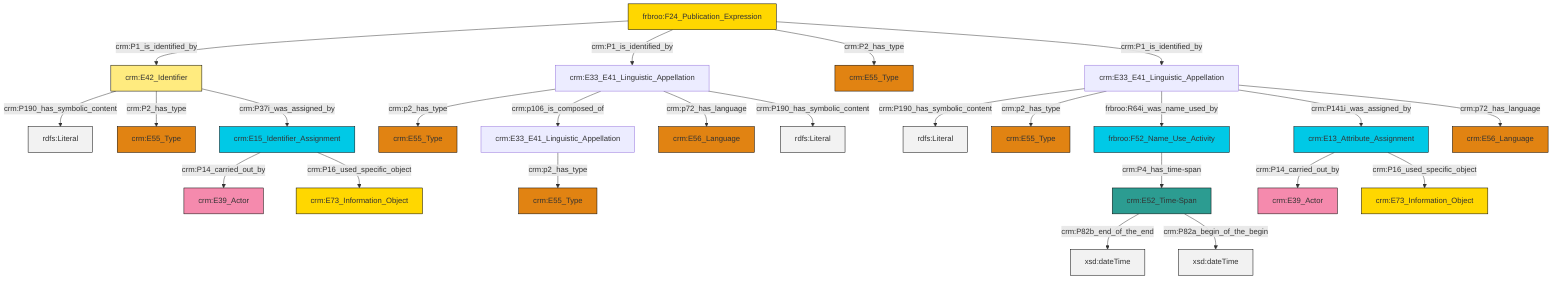 graph TD
classDef Literal fill:#f2f2f2,stroke:#000000;
classDef CRM_Entity fill:#FFFFFF,stroke:#000000;
classDef Temporal_Entity fill:#00C9E6, stroke:#000000;
classDef Type fill:#E18312, stroke:#000000;
classDef Time-Span fill:#2C9C91, stroke:#000000;
classDef Appellation fill:#FFEB7F, stroke:#000000;
classDef Place fill:#008836, stroke:#000000;
classDef Persistent_Item fill:#B266B2, stroke:#000000;
classDef Conceptual_Object fill:#FFD700, stroke:#000000;
classDef Physical_Thing fill:#D2B48C, stroke:#000000;
classDef Actor fill:#f58aad, stroke:#000000;
classDef PC_Classes fill:#4ce600, stroke:#000000;
classDef Multi fill:#cccccc,stroke:#000000;

2["crm:E33_E41_Linguistic_Appellation"]:::Default -->|crm:p2_has_type| 3["crm:E55_Type"]:::Type
4["frbroo:F24_Publication_Expression"]:::Conceptual_Object -->|crm:P1_is_identified_by| 5["crm:E42_Identifier"]:::Appellation
2["crm:E33_E41_Linguistic_Appellation"]:::Default -->|crm:p106_is_composed_of| 12["crm:E33_E41_Linguistic_Appellation"]:::Default
4["frbroo:F24_Publication_Expression"]:::Conceptual_Object -->|crm:P1_is_identified_by| 2["crm:E33_E41_Linguistic_Appellation"]:::Default
10["crm:E33_E41_Linguistic_Appellation"]:::Default -->|crm:P190_has_symbolic_content| 17[rdfs:Literal]:::Literal
5["crm:E42_Identifier"]:::Appellation -->|crm:P190_has_symbolic_content| 18[rdfs:Literal]:::Literal
8["crm:E13_Attribute_Assignment"]:::Temporal_Entity -->|crm:P14_carried_out_by| 19["crm:E39_Actor"]:::Actor
10["crm:E33_E41_Linguistic_Appellation"]:::Default -->|crm:p2_has_type| 22["crm:E55_Type"]:::Type
2["crm:E33_E41_Linguistic_Appellation"]:::Default -->|crm:p72_has_language| 30["crm:E56_Language"]:::Type
5["crm:E42_Identifier"]:::Appellation -->|crm:P2_has_type| 20["crm:E55_Type"]:::Type
0["frbroo:F52_Name_Use_Activity"]:::Temporal_Entity -->|crm:P4_has_time-span| 28["crm:E52_Time-Span"]:::Time-Span
24["crm:E15_Identifier_Assignment"]:::Temporal_Entity -->|crm:P14_carried_out_by| 6["crm:E39_Actor"]:::Actor
4["frbroo:F24_Publication_Expression"]:::Conceptual_Object -->|crm:P2_has_type| 26["crm:E55_Type"]:::Type
24["crm:E15_Identifier_Assignment"]:::Temporal_Entity -->|crm:P16_used_specific_object| 36["crm:E73_Information_Object"]:::Conceptual_Object
2["crm:E33_E41_Linguistic_Appellation"]:::Default -->|crm:P190_has_symbolic_content| 40[rdfs:Literal]:::Literal
28["crm:E52_Time-Span"]:::Time-Span -->|crm:P82b_end_of_the_end| 41[xsd:dateTime]:::Literal
10["crm:E33_E41_Linguistic_Appellation"]:::Default -->|frbroo:R64i_was_name_used_by| 0["frbroo:F52_Name_Use_Activity"]:::Temporal_Entity
5["crm:E42_Identifier"]:::Appellation -->|crm:P37i_was_assigned_by| 24["crm:E15_Identifier_Assignment"]:::Temporal_Entity
10["crm:E33_E41_Linguistic_Appellation"]:::Default -->|crm:P141i_was_assigned_by| 8["crm:E13_Attribute_Assignment"]:::Temporal_Entity
12["crm:E33_E41_Linguistic_Appellation"]:::Default -->|crm:p2_has_type| 34["crm:E55_Type"]:::Type
28["crm:E52_Time-Span"]:::Time-Span -->|crm:P82a_begin_of_the_begin| 43[xsd:dateTime]:::Literal
8["crm:E13_Attribute_Assignment"]:::Temporal_Entity -->|crm:P16_used_specific_object| 13["crm:E73_Information_Object"]:::Conceptual_Object
10["crm:E33_E41_Linguistic_Appellation"]:::Default -->|crm:p72_has_language| 15["crm:E56_Language"]:::Type
4["frbroo:F24_Publication_Expression"]:::Conceptual_Object -->|crm:P1_is_identified_by| 10["crm:E33_E41_Linguistic_Appellation"]:::Default